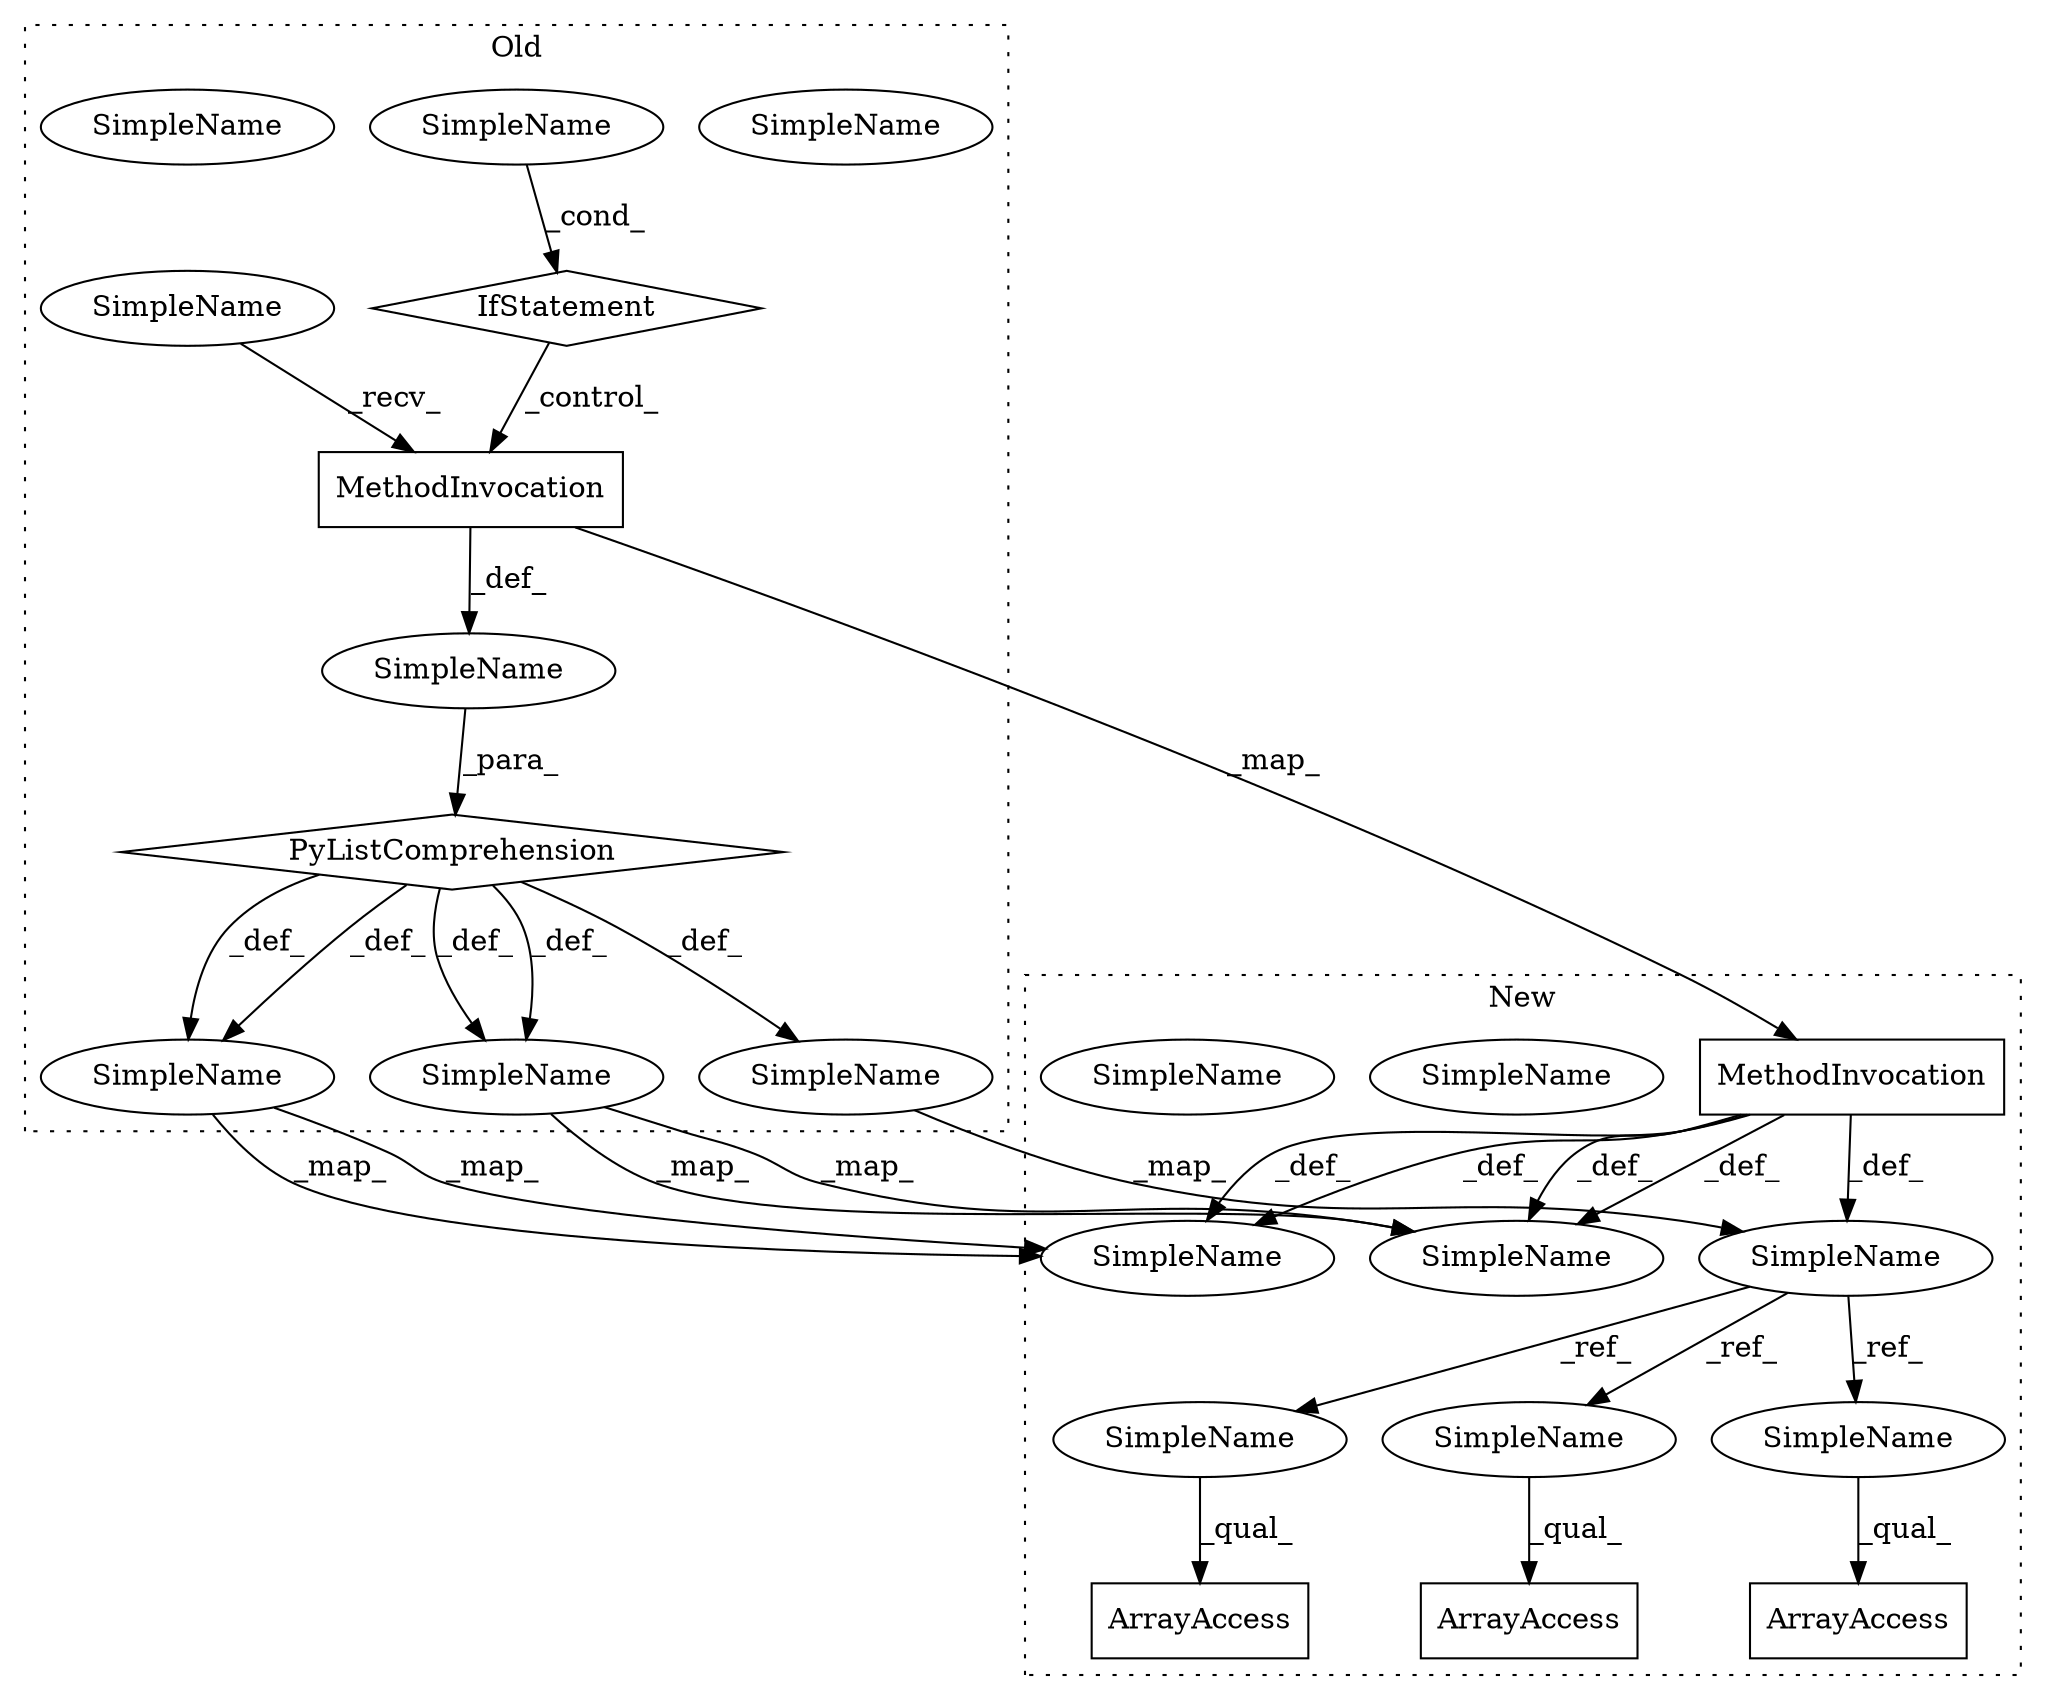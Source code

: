 digraph G {
subgraph cluster0 {
4 [label="IfStatement" a="25" s="76129" l="33" shape="diamond"];
6 [label="MethodInvocation" a="32" s="76044,76062" l="10,1" shape="box"];
7 [label="SimpleName" a="42" s="" l="" shape="ellipse"];
8 [label="SimpleName" a="42" s="76394" l="10" shape="ellipse"];
12 [label="SimpleName" a="42" s="76394" l="10" shape="ellipse"];
13 [label="SimpleName" a="42" s="76157" l="5" shape="ellipse"];
14 [label="SimpleName" a="42" s="76445" l="9" shape="ellipse"];
15 [label="SimpleName" a="42" s="76445" l="9" shape="ellipse"];
17 [label="SimpleName" a="42" s="76037" l="6" shape="ellipse"];
18 [label="SimpleName" a="42" s="75741" l="5" shape="ellipse"];
23 [label="PyListComprehension" a="109" s="76037" l="133" shape="diamond"];
label = "Old";
style="dotted";
}
subgraph cluster1 {
1 [label="ArrayAccess" a="2" s="76681,76688" l="6,1" shape="box"];
2 [label="ArrayAccess" a="2" s="76436,76443" l="6,1" shape="box"];
3 [label="ArrayAccess" a="2" s="76554,76561" l="6,1" shape="box"];
5 [label="MethodInvocation" a="32" s="76279,76293" l="6,1" shape="box"];
9 [label="SimpleName" a="42" s="76246" l="5" shape="ellipse"];
10 [label="SimpleName" a="42" s="76852" l="9" shape="ellipse"];
11 [label="SimpleName" a="42" s="76802" l="10" shape="ellipse"];
16 [label="SimpleName" a="42" s="76681" l="5" shape="ellipse"];
19 [label="SimpleName" a="42" s="76802" l="10" shape="ellipse"];
20 [label="SimpleName" a="42" s="76554" l="5" shape="ellipse"];
21 [label="SimpleName" a="42" s="76852" l="9" shape="ellipse"];
22 [label="SimpleName" a="42" s="76436" l="5" shape="ellipse"];
label = "New";
style="dotted";
}
4 -> 6 [label="_control_"];
5 -> 9 [label="_def_"];
5 -> 19 [label="_def_"];
5 -> 19 [label="_def_"];
5 -> 21 [label="_def_"];
5 -> 21 [label="_def_"];
6 -> 5 [label="_map_"];
6 -> 7 [label="_def_"];
7 -> 23 [label="_para_"];
8 -> 19 [label="_map_"];
8 -> 19 [label="_map_"];
9 -> 16 [label="_ref_"];
9 -> 20 [label="_ref_"];
9 -> 22 [label="_ref_"];
13 -> 4 [label="_cond_"];
15 -> 21 [label="_map_"];
15 -> 21 [label="_map_"];
16 -> 1 [label="_qual_"];
17 -> 6 [label="_recv_"];
18 -> 9 [label="_map_"];
20 -> 3 [label="_qual_"];
22 -> 2 [label="_qual_"];
23 -> 8 [label="_def_"];
23 -> 15 [label="_def_"];
23 -> 8 [label="_def_"];
23 -> 15 [label="_def_"];
23 -> 18 [label="_def_"];
}